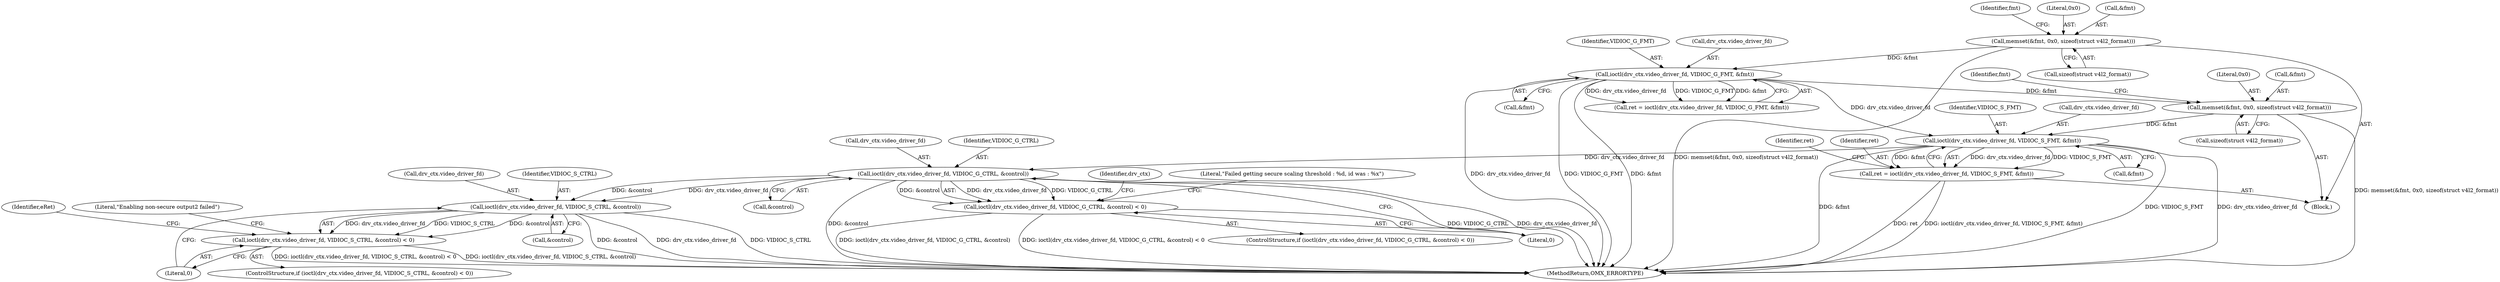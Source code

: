 digraph "0_Android_560ccdb509a7b86186fac0fce1b25bd9a3e6a6e8_2@API" {
"1000418" [label="(Call,memset(&fmt, 0x0, sizeof(struct v4l2_format)))"];
"1000295" [label="(Call,ioctl(drv_ctx.video_driver_fd, VIDIOC_G_FMT, &fmt))"];
"1000273" [label="(Call,memset(&fmt, 0x0, sizeof(struct v4l2_format)))"];
"1000482" [label="(Call,ioctl(drv_ctx.video_driver_fd, VIDIOC_S_FMT, &fmt))"];
"1000480" [label="(Call,ret = ioctl(drv_ctx.video_driver_fd, VIDIOC_S_FMT, &fmt))"];
"1000520" [label="(Call,ioctl(drv_ctx.video_driver_fd, VIDIOC_G_CTRL, &control))"];
"1000519" [label="(Call,ioctl(drv_ctx.video_driver_fd, VIDIOC_G_CTRL, &control) < 0)"];
"1000631" [label="(Call,ioctl(drv_ctx.video_driver_fd, VIDIOC_S_CTRL, &control))"];
"1000630" [label="(Call,ioctl(drv_ctx.video_driver_fd, VIDIOC_S_CTRL, &control) < 0)"];
"1000426" [label="(Identifier,fmt)"];
"1000632" [label="(Call,drv_ctx.video_driver_fd)"];
"1000281" [label="(Identifier,fmt)"];
"1000486" [label="(Identifier,VIDIOC_S_FMT)"];
"1000272" [label="(Block,)"];
"1000631" [label="(Call,ioctl(drv_ctx.video_driver_fd, VIDIOC_S_CTRL, &control))"];
"1000636" [label="(Call,&control)"];
"1000277" [label="(Call,sizeof(struct v4l2_format))"];
"1000487" [label="(Call,&fmt)"];
"1000273" [label="(Call,memset(&fmt, 0x0, sizeof(struct v4l2_format)))"];
"1000299" [label="(Identifier,VIDIOC_G_FMT)"];
"1000530" [label="(Literal,\"Failed getting secure scaling threshold : %d, id was : %x\")"];
"1000300" [label="(Call,&fmt)"];
"1000276" [label="(Literal,0x0)"];
"1000422" [label="(Call,sizeof(struct v4l2_format))"];
"1000274" [label="(Call,&fmt)"];
"1000480" [label="(Call,ret = ioctl(drv_ctx.video_driver_fd, VIDIOC_S_FMT, &fmt))"];
"1000421" [label="(Literal,0x0)"];
"1000521" [label="(Call,drv_ctx.video_driver_fd)"];
"1000524" [label="(Identifier,VIDIOC_G_CTRL)"];
"1000629" [label="(ControlStructure,if (ioctl(drv_ctx.video_driver_fd, VIDIOC_S_CTRL, &control) < 0))"];
"1000518" [label="(ControlStructure,if (ioctl(drv_ctx.video_driver_fd, VIDIOC_G_CTRL, &control) < 0))"];
"1000641" [label="(Literal,\"Enabling non-secure output2 failed\")"];
"1000490" [label="(Identifier,ret)"];
"1000296" [label="(Call,drv_ctx.video_driver_fd)"];
"1000520" [label="(Call,ioctl(drv_ctx.video_driver_fd, VIDIOC_G_CTRL, &control))"];
"1000419" [label="(Call,&fmt)"];
"1000646" [label="(Identifier,eRet)"];
"1000295" [label="(Call,ioctl(drv_ctx.video_driver_fd, VIDIOC_G_FMT, &fmt))"];
"1003102" [label="(MethodReturn,OMX_ERRORTYPE)"];
"1000418" [label="(Call,memset(&fmt, 0x0, sizeof(struct v4l2_format)))"];
"1000481" [label="(Identifier,ret)"];
"1000483" [label="(Call,drv_ctx.video_driver_fd)"];
"1000519" [label="(Call,ioctl(drv_ctx.video_driver_fd, VIDIOC_G_CTRL, &control) < 0)"];
"1000630" [label="(Call,ioctl(drv_ctx.video_driver_fd, VIDIOC_S_CTRL, &control) < 0)"];
"1000545" [label="(Identifier,drv_ctx)"];
"1000525" [label="(Call,&control)"];
"1000638" [label="(Literal,0)"];
"1000635" [label="(Identifier,VIDIOC_S_CTRL)"];
"1000527" [label="(Literal,0)"];
"1000293" [label="(Call,ret = ioctl(drv_ctx.video_driver_fd, VIDIOC_G_FMT, &fmt))"];
"1000482" [label="(Call,ioctl(drv_ctx.video_driver_fd, VIDIOC_S_FMT, &fmt))"];
"1000418" -> "1000272"  [label="AST: "];
"1000418" -> "1000422"  [label="CFG: "];
"1000419" -> "1000418"  [label="AST: "];
"1000421" -> "1000418"  [label="AST: "];
"1000422" -> "1000418"  [label="AST: "];
"1000426" -> "1000418"  [label="CFG: "];
"1000418" -> "1003102"  [label="DDG: memset(&fmt, 0x0, sizeof(struct v4l2_format))"];
"1000295" -> "1000418"  [label="DDG: &fmt"];
"1000418" -> "1000482"  [label="DDG: &fmt"];
"1000295" -> "1000293"  [label="AST: "];
"1000295" -> "1000300"  [label="CFG: "];
"1000296" -> "1000295"  [label="AST: "];
"1000299" -> "1000295"  [label="AST: "];
"1000300" -> "1000295"  [label="AST: "];
"1000293" -> "1000295"  [label="CFG: "];
"1000295" -> "1003102"  [label="DDG: drv_ctx.video_driver_fd"];
"1000295" -> "1003102"  [label="DDG: VIDIOC_G_FMT"];
"1000295" -> "1003102"  [label="DDG: &fmt"];
"1000295" -> "1000293"  [label="DDG: drv_ctx.video_driver_fd"];
"1000295" -> "1000293"  [label="DDG: VIDIOC_G_FMT"];
"1000295" -> "1000293"  [label="DDG: &fmt"];
"1000273" -> "1000295"  [label="DDG: &fmt"];
"1000295" -> "1000482"  [label="DDG: drv_ctx.video_driver_fd"];
"1000273" -> "1000272"  [label="AST: "];
"1000273" -> "1000277"  [label="CFG: "];
"1000274" -> "1000273"  [label="AST: "];
"1000276" -> "1000273"  [label="AST: "];
"1000277" -> "1000273"  [label="AST: "];
"1000281" -> "1000273"  [label="CFG: "];
"1000273" -> "1003102"  [label="DDG: memset(&fmt, 0x0, sizeof(struct v4l2_format))"];
"1000482" -> "1000480"  [label="AST: "];
"1000482" -> "1000487"  [label="CFG: "];
"1000483" -> "1000482"  [label="AST: "];
"1000486" -> "1000482"  [label="AST: "];
"1000487" -> "1000482"  [label="AST: "];
"1000480" -> "1000482"  [label="CFG: "];
"1000482" -> "1003102"  [label="DDG: VIDIOC_S_FMT"];
"1000482" -> "1003102"  [label="DDG: drv_ctx.video_driver_fd"];
"1000482" -> "1003102"  [label="DDG: &fmt"];
"1000482" -> "1000480"  [label="DDG: drv_ctx.video_driver_fd"];
"1000482" -> "1000480"  [label="DDG: VIDIOC_S_FMT"];
"1000482" -> "1000480"  [label="DDG: &fmt"];
"1000482" -> "1000520"  [label="DDG: drv_ctx.video_driver_fd"];
"1000480" -> "1000272"  [label="AST: "];
"1000481" -> "1000480"  [label="AST: "];
"1000490" -> "1000480"  [label="CFG: "];
"1000480" -> "1003102"  [label="DDG: ret"];
"1000480" -> "1003102"  [label="DDG: ioctl(drv_ctx.video_driver_fd, VIDIOC_S_FMT, &fmt)"];
"1000520" -> "1000519"  [label="AST: "];
"1000520" -> "1000525"  [label="CFG: "];
"1000521" -> "1000520"  [label="AST: "];
"1000524" -> "1000520"  [label="AST: "];
"1000525" -> "1000520"  [label="AST: "];
"1000527" -> "1000520"  [label="CFG: "];
"1000520" -> "1003102"  [label="DDG: &control"];
"1000520" -> "1003102"  [label="DDG: VIDIOC_G_CTRL"];
"1000520" -> "1003102"  [label="DDG: drv_ctx.video_driver_fd"];
"1000520" -> "1000519"  [label="DDG: drv_ctx.video_driver_fd"];
"1000520" -> "1000519"  [label="DDG: VIDIOC_G_CTRL"];
"1000520" -> "1000519"  [label="DDG: &control"];
"1000520" -> "1000631"  [label="DDG: drv_ctx.video_driver_fd"];
"1000520" -> "1000631"  [label="DDG: &control"];
"1000519" -> "1000518"  [label="AST: "];
"1000519" -> "1000527"  [label="CFG: "];
"1000527" -> "1000519"  [label="AST: "];
"1000530" -> "1000519"  [label="CFG: "];
"1000545" -> "1000519"  [label="CFG: "];
"1000519" -> "1003102"  [label="DDG: ioctl(drv_ctx.video_driver_fd, VIDIOC_G_CTRL, &control)"];
"1000519" -> "1003102"  [label="DDG: ioctl(drv_ctx.video_driver_fd, VIDIOC_G_CTRL, &control) < 0"];
"1000631" -> "1000630"  [label="AST: "];
"1000631" -> "1000636"  [label="CFG: "];
"1000632" -> "1000631"  [label="AST: "];
"1000635" -> "1000631"  [label="AST: "];
"1000636" -> "1000631"  [label="AST: "];
"1000638" -> "1000631"  [label="CFG: "];
"1000631" -> "1003102"  [label="DDG: drv_ctx.video_driver_fd"];
"1000631" -> "1003102"  [label="DDG: VIDIOC_S_CTRL"];
"1000631" -> "1003102"  [label="DDG: &control"];
"1000631" -> "1000630"  [label="DDG: drv_ctx.video_driver_fd"];
"1000631" -> "1000630"  [label="DDG: VIDIOC_S_CTRL"];
"1000631" -> "1000630"  [label="DDG: &control"];
"1000630" -> "1000629"  [label="AST: "];
"1000630" -> "1000638"  [label="CFG: "];
"1000638" -> "1000630"  [label="AST: "];
"1000641" -> "1000630"  [label="CFG: "];
"1000646" -> "1000630"  [label="CFG: "];
"1000630" -> "1003102"  [label="DDG: ioctl(drv_ctx.video_driver_fd, VIDIOC_S_CTRL, &control) < 0"];
"1000630" -> "1003102"  [label="DDG: ioctl(drv_ctx.video_driver_fd, VIDIOC_S_CTRL, &control)"];
}
